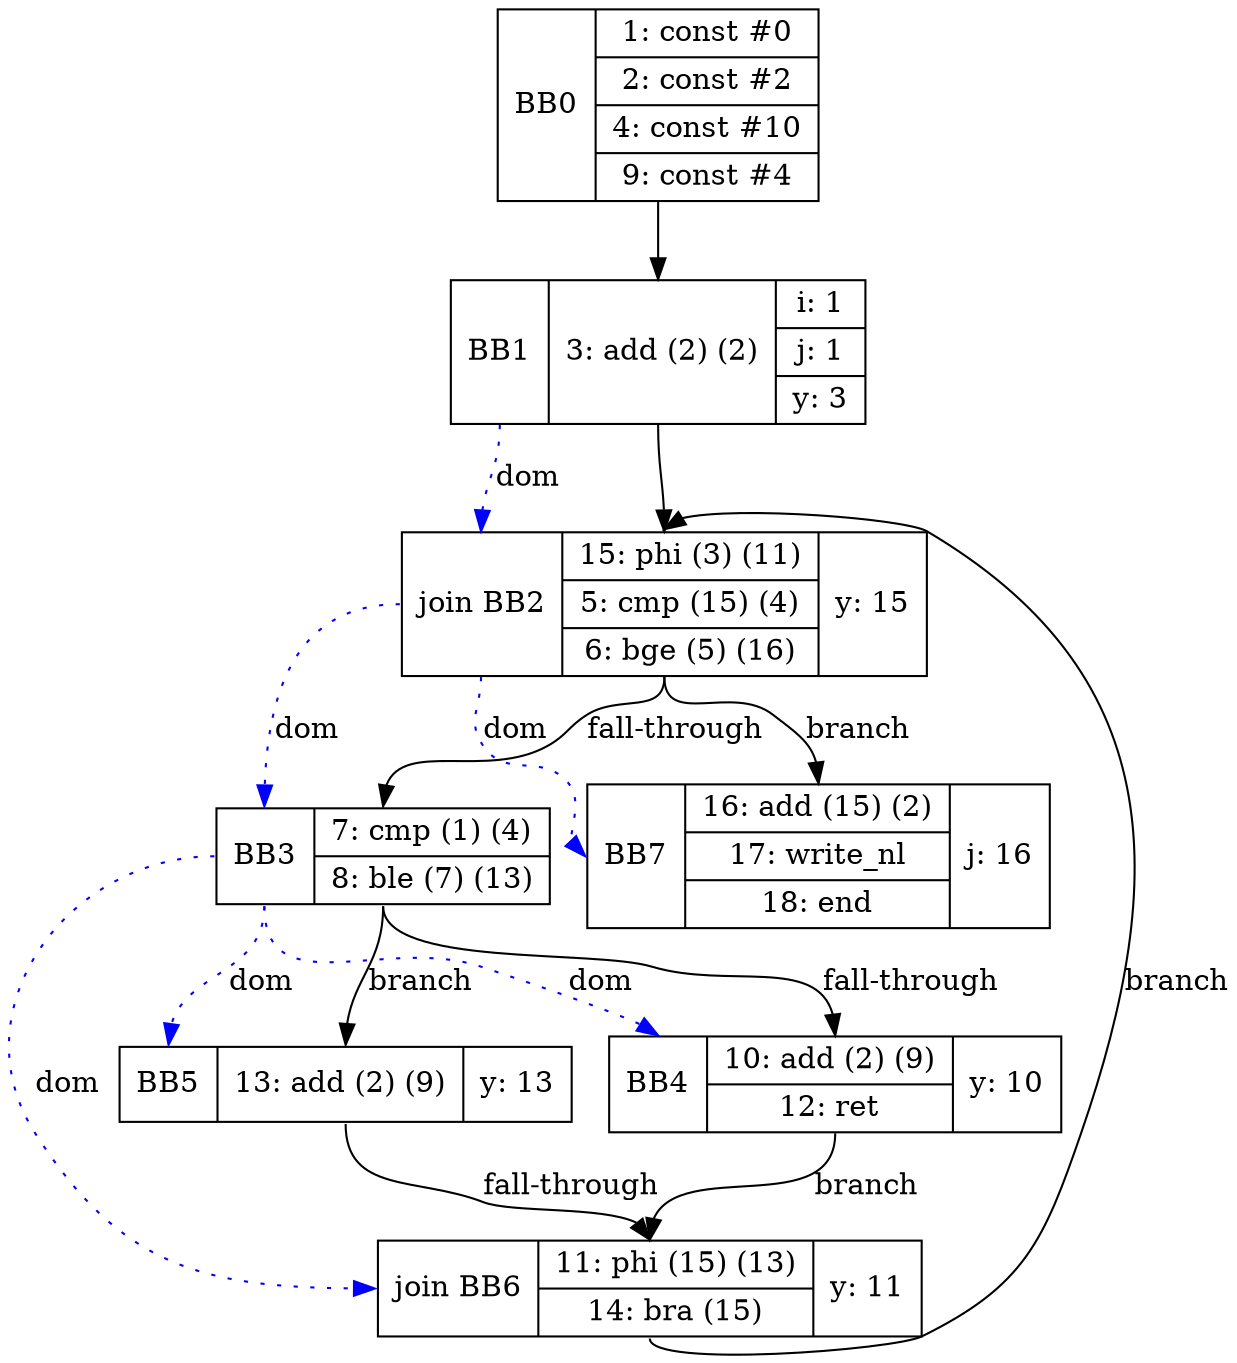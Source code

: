 digraph G {
bb0 [shape=record, label="<b>BB0 | {1: const #0|2: const #2|4: const #10|9: const #4}"];
bb1 [shape=record, label="<b>BB1 | {3: add (2) (2)}| {i: 1 | j: 1 | y: 3}"];
bb2 [shape=record, label="<b>join BB2 | {15: phi (3) (11)|5: cmp (15) (4)|6: bge (5) (16)}| {y: 15}"];
bb3 [shape=record, label="<b>BB3 | {7: cmp (1) (4)|8: ble (7) (13)}"];
bb4 [shape=record, label="<b>BB4 | {10: add (2) (9)|12: ret}| {y: 10}"];
bb5 [shape=record, label="<b>BB5 | {13: add (2) (9)}| {y: 13}"];
bb6 [shape=record, label="<b>join BB6 | {11: phi (15) (13)|14: bra (15)}| {y: 11}"];
bb7 [shape=record, label="<b>BB7 | {16: add (15) (2)|17: write_nl|18: end}| {j: 16}"];
bb0:s -> bb1:n ;
bb1:s -> bb2:n ;
bb6:s -> bb2:n [label="branch"];
bb2:s -> bb3:n [label="fall-through"];
bb3:s -> bb4:n [label="fall-through"];
bb3:s -> bb5:n [label="branch"];
bb4:s -> bb6:n [label="branch"];
bb5:s -> bb6:n [label="fall-through"];
bb2:s -> bb7:n [label="branch"];
bb1:b -> bb2:b [color=blue, style=dotted, label="dom"];
bb2:b -> bb3:b [color=blue, style=dotted, label="dom"];
bb3:b -> bb4:b [color=blue, style=dotted, label="dom"];
bb3:b -> bb5:b [color=blue, style=dotted, label="dom"];
bb3:b -> bb6:b [color=blue, style=dotted, label="dom"];
bb2:b -> bb7:b [color=blue, style=dotted, label="dom"];
}